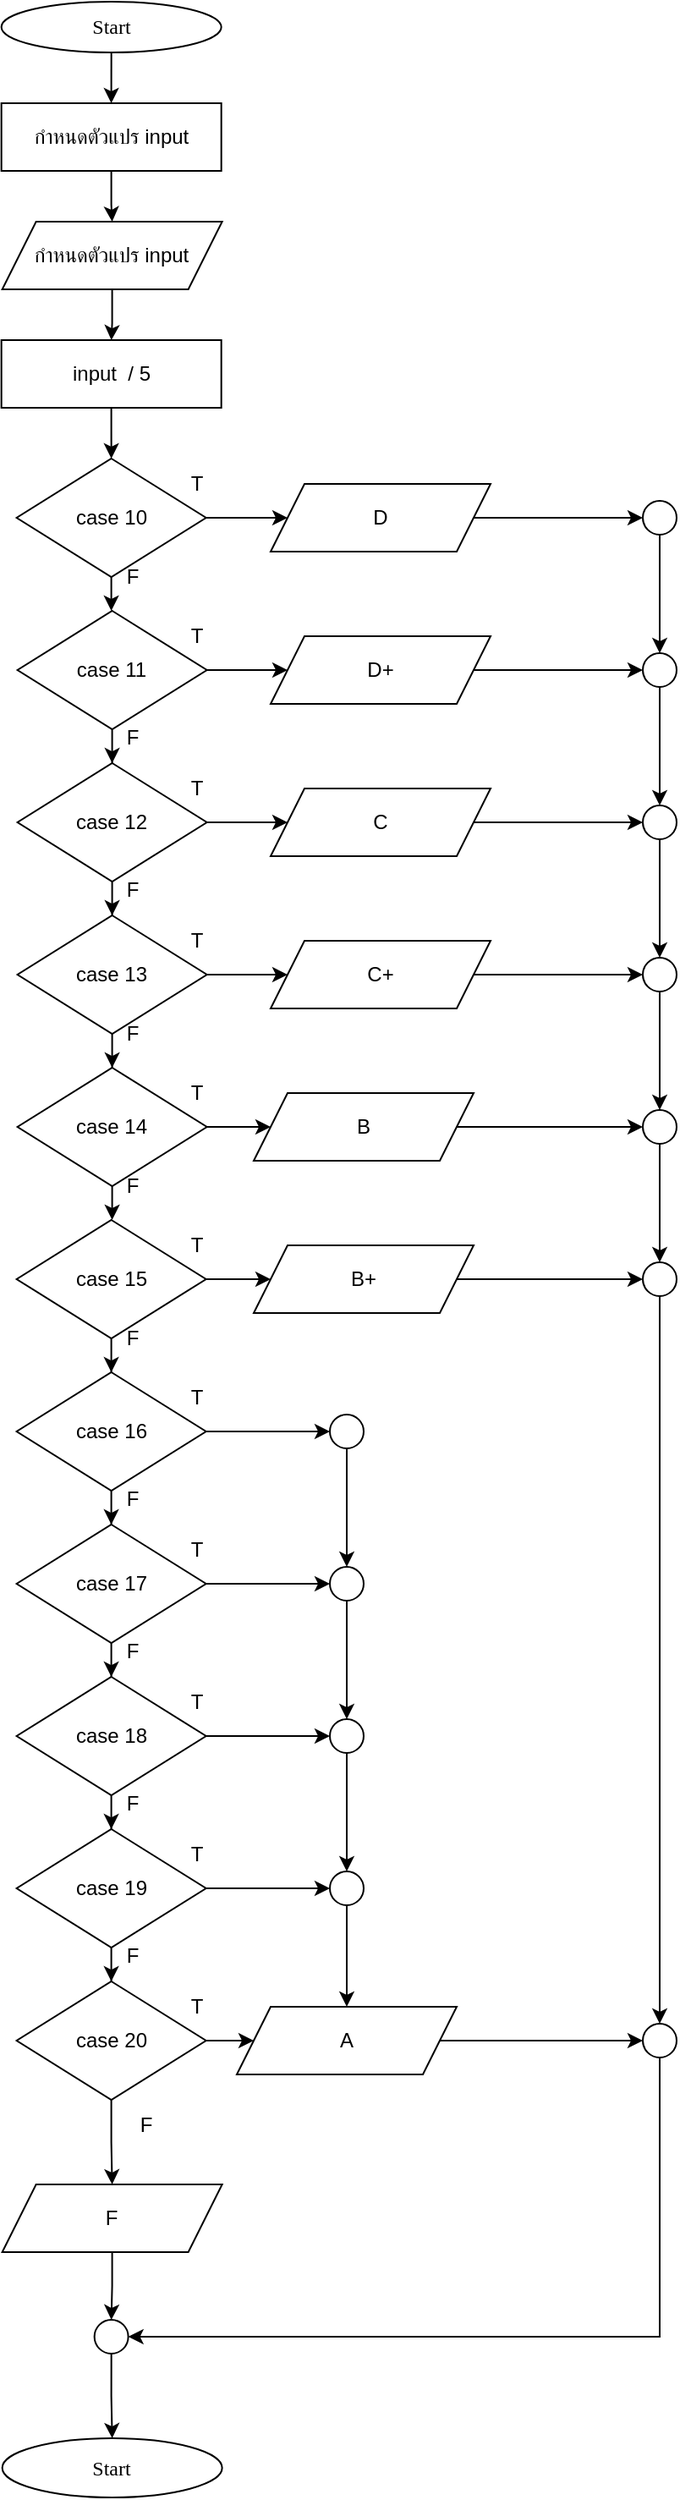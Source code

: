 <mxfile version="24.9.0">
  <diagram name="Page-1" id="mAoXrrSconnVMPicZIrt">
    <mxGraphModel dx="2076" dy="665" grid="1" gridSize="10" guides="1" tooltips="1" connect="1" arrows="1" fold="1" page="1" pageScale="1" pageWidth="850" pageHeight="1100" math="0" shadow="0">
      <root>
        <mxCell id="0" />
        <mxCell id="1" parent="0" />
        <mxCell id="ErTamfAoq97gNtjyZprx-6" value="" style="edgeStyle=orthogonalEdgeStyle;rounded=0;orthogonalLoop=1;jettySize=auto;html=1;" edge="1" parent="1" source="ErTamfAoq97gNtjyZprx-3" target="ErTamfAoq97gNtjyZprx-4">
          <mxGeometry relative="1" as="geometry" />
        </mxCell>
        <mxCell id="ErTamfAoq97gNtjyZprx-3" value="&lt;font data-font-src=&quot;https://fonts.googleapis.com/css?family=Sarabun&quot; face=&quot;Sarabun&quot;&gt;Start&lt;/font&gt;" style="ellipse;whiteSpace=wrap;html=1;" vertex="1" parent="1">
          <mxGeometry x="-619.17" y="50" width="130" height="30" as="geometry" />
        </mxCell>
        <mxCell id="ErTamfAoq97gNtjyZprx-9" value="" style="edgeStyle=orthogonalEdgeStyle;rounded=0;orthogonalLoop=1;jettySize=auto;html=1;" edge="1" parent="1" source="ErTamfAoq97gNtjyZprx-4" target="ErTamfAoq97gNtjyZprx-8">
          <mxGeometry relative="1" as="geometry" />
        </mxCell>
        <mxCell id="ErTamfAoq97gNtjyZprx-4" value="กำหนดตัวแปร input" style="rounded=0;whiteSpace=wrap;html=1;" vertex="1" parent="1">
          <mxGeometry x="-619.17" y="110" width="130" height="40" as="geometry" />
        </mxCell>
        <mxCell id="ErTamfAoq97gNtjyZprx-10" value="" style="edgeStyle=orthogonalEdgeStyle;rounded=0;orthogonalLoop=1;jettySize=auto;html=1;" edge="1" parent="1" source="ErTamfAoq97gNtjyZprx-8">
          <mxGeometry relative="1" as="geometry">
            <mxPoint x="-554.15" y="250.015" as="targetPoint" />
          </mxGeometry>
        </mxCell>
        <mxCell id="ErTamfAoq97gNtjyZprx-8" value="กำหนดตัวแปร input" style="shape=parallelogram;perimeter=parallelogramPerimeter;whiteSpace=wrap;html=1;fixedSize=1;" vertex="1" parent="1">
          <mxGeometry x="-618.67" y="180" width="130" height="40" as="geometry" />
        </mxCell>
        <mxCell id="ErTamfAoq97gNtjyZprx-138" style="edgeStyle=orthogonalEdgeStyle;rounded=0;orthogonalLoop=1;jettySize=auto;html=1;entryX=0.5;entryY=0;entryDx=0;entryDy=0;" edge="1" parent="1" source="ErTamfAoq97gNtjyZprx-13" target="ErTamfAoq97gNtjyZprx-14">
          <mxGeometry relative="1" as="geometry" />
        </mxCell>
        <mxCell id="ErTamfAoq97gNtjyZprx-13" value="input&amp;nbsp; / 5" style="rounded=0;whiteSpace=wrap;html=1;" vertex="1" parent="1">
          <mxGeometry x="-619.17" y="250" width="130" height="40" as="geometry" />
        </mxCell>
        <mxCell id="ErTamfAoq97gNtjyZprx-19" value="" style="edgeStyle=orthogonalEdgeStyle;rounded=0;orthogonalLoop=1;jettySize=auto;html=1;" edge="1" parent="1" source="ErTamfAoq97gNtjyZprx-14" target="ErTamfAoq97gNtjyZprx-18">
          <mxGeometry relative="1" as="geometry" />
        </mxCell>
        <mxCell id="ErTamfAoq97gNtjyZprx-50" value="" style="edgeStyle=orthogonalEdgeStyle;rounded=0;orthogonalLoop=1;jettySize=auto;html=1;" edge="1" parent="1" source="ErTamfAoq97gNtjyZprx-14" target="ErTamfAoq97gNtjyZprx-38">
          <mxGeometry relative="1" as="geometry" />
        </mxCell>
        <mxCell id="ErTamfAoq97gNtjyZprx-14" value="case 10" style="rhombus;whiteSpace=wrap;html=1;" vertex="1" parent="1">
          <mxGeometry x="-610.17" y="320" width="112" height="70" as="geometry" />
        </mxCell>
        <mxCell id="ErTamfAoq97gNtjyZprx-21" value="" style="edgeStyle=orthogonalEdgeStyle;rounded=0;orthogonalLoop=1;jettySize=auto;html=1;" edge="1" parent="1" source="ErTamfAoq97gNtjyZprx-18" target="ErTamfAoq97gNtjyZprx-20">
          <mxGeometry relative="1" as="geometry" />
        </mxCell>
        <mxCell id="ErTamfAoq97gNtjyZprx-51" value="" style="edgeStyle=orthogonalEdgeStyle;rounded=0;orthogonalLoop=1;jettySize=auto;html=1;" edge="1" parent="1" source="ErTamfAoq97gNtjyZprx-18" target="ErTamfAoq97gNtjyZprx-39">
          <mxGeometry relative="1" as="geometry" />
        </mxCell>
        <mxCell id="ErTamfAoq97gNtjyZprx-18" value="case 11" style="rhombus;whiteSpace=wrap;html=1;" vertex="1" parent="1">
          <mxGeometry x="-609.67" y="410" width="112" height="70" as="geometry" />
        </mxCell>
        <mxCell id="ErTamfAoq97gNtjyZprx-23" value="" style="edgeStyle=orthogonalEdgeStyle;rounded=0;orthogonalLoop=1;jettySize=auto;html=1;" edge="1" parent="1" source="ErTamfAoq97gNtjyZprx-20" target="ErTamfAoq97gNtjyZprx-22">
          <mxGeometry relative="1" as="geometry" />
        </mxCell>
        <mxCell id="ErTamfAoq97gNtjyZprx-52" value="" style="edgeStyle=orthogonalEdgeStyle;rounded=0;orthogonalLoop=1;jettySize=auto;html=1;" edge="1" parent="1" source="ErTamfAoq97gNtjyZprx-20" target="ErTamfAoq97gNtjyZprx-45">
          <mxGeometry relative="1" as="geometry" />
        </mxCell>
        <mxCell id="ErTamfAoq97gNtjyZprx-20" value="case 12" style="rhombus;whiteSpace=wrap;html=1;" vertex="1" parent="1">
          <mxGeometry x="-609.67" y="500" width="112" height="70" as="geometry" />
        </mxCell>
        <mxCell id="ErTamfAoq97gNtjyZprx-25" value="" style="edgeStyle=orthogonalEdgeStyle;rounded=0;orthogonalLoop=1;jettySize=auto;html=1;" edge="1" parent="1" source="ErTamfAoq97gNtjyZprx-22" target="ErTamfAoq97gNtjyZprx-24">
          <mxGeometry relative="1" as="geometry" />
        </mxCell>
        <mxCell id="ErTamfAoq97gNtjyZprx-53" value="" style="edgeStyle=orthogonalEdgeStyle;rounded=0;orthogonalLoop=1;jettySize=auto;html=1;" edge="1" parent="1" source="ErTamfAoq97gNtjyZprx-22" target="ErTamfAoq97gNtjyZprx-46">
          <mxGeometry relative="1" as="geometry" />
        </mxCell>
        <mxCell id="ErTamfAoq97gNtjyZprx-22" value="case 13" style="rhombus;whiteSpace=wrap;html=1;" vertex="1" parent="1">
          <mxGeometry x="-609.67" y="590" width="112" height="70" as="geometry" />
        </mxCell>
        <mxCell id="ErTamfAoq97gNtjyZprx-27" value="" style="edgeStyle=orthogonalEdgeStyle;rounded=0;orthogonalLoop=1;jettySize=auto;html=1;" edge="1" parent="1" source="ErTamfAoq97gNtjyZprx-24" target="ErTamfAoq97gNtjyZprx-26">
          <mxGeometry relative="1" as="geometry" />
        </mxCell>
        <mxCell id="ErTamfAoq97gNtjyZprx-54" value="" style="edgeStyle=orthogonalEdgeStyle;rounded=0;orthogonalLoop=1;jettySize=auto;html=1;" edge="1" parent="1" source="ErTamfAoq97gNtjyZprx-24" target="ErTamfAoq97gNtjyZprx-47">
          <mxGeometry relative="1" as="geometry" />
        </mxCell>
        <mxCell id="ErTamfAoq97gNtjyZprx-24" value="case 14" style="rhombus;whiteSpace=wrap;html=1;" vertex="1" parent="1">
          <mxGeometry x="-609.67" y="680" width="112" height="70" as="geometry" />
        </mxCell>
        <mxCell id="ErTamfAoq97gNtjyZprx-29" value="" style="edgeStyle=orthogonalEdgeStyle;rounded=0;orthogonalLoop=1;jettySize=auto;html=1;" edge="1" parent="1" source="ErTamfAoq97gNtjyZprx-26" target="ErTamfAoq97gNtjyZprx-28">
          <mxGeometry relative="1" as="geometry" />
        </mxCell>
        <mxCell id="ErTamfAoq97gNtjyZprx-55" value="" style="edgeStyle=orthogonalEdgeStyle;rounded=0;orthogonalLoop=1;jettySize=auto;html=1;" edge="1" parent="1" source="ErTamfAoq97gNtjyZprx-26" target="ErTamfAoq97gNtjyZprx-48">
          <mxGeometry relative="1" as="geometry" />
        </mxCell>
        <mxCell id="ErTamfAoq97gNtjyZprx-26" value="case 15" style="rhombus;whiteSpace=wrap;html=1;" vertex="1" parent="1">
          <mxGeometry x="-610.17" y="770" width="112" height="70" as="geometry" />
        </mxCell>
        <mxCell id="ErTamfAoq97gNtjyZprx-31" value="" style="edgeStyle=orthogonalEdgeStyle;rounded=0;orthogonalLoop=1;jettySize=auto;html=1;" edge="1" parent="1" source="ErTamfAoq97gNtjyZprx-28" target="ErTamfAoq97gNtjyZprx-30">
          <mxGeometry relative="1" as="geometry" />
        </mxCell>
        <mxCell id="ErTamfAoq97gNtjyZprx-70" value="" style="edgeStyle=orthogonalEdgeStyle;rounded=0;orthogonalLoop=1;jettySize=auto;html=1;" edge="1" parent="1" source="ErTamfAoq97gNtjyZprx-28" target="ErTamfAoq97gNtjyZprx-68">
          <mxGeometry relative="1" as="geometry" />
        </mxCell>
        <mxCell id="ErTamfAoq97gNtjyZprx-28" value="case 16" style="rhombus;whiteSpace=wrap;html=1;" vertex="1" parent="1">
          <mxGeometry x="-610.17" y="860" width="112" height="70" as="geometry" />
        </mxCell>
        <mxCell id="ErTamfAoq97gNtjyZprx-33" value="" style="edgeStyle=orthogonalEdgeStyle;rounded=0;orthogonalLoop=1;jettySize=auto;html=1;" edge="1" parent="1" source="ErTamfAoq97gNtjyZprx-30" target="ErTamfAoq97gNtjyZprx-32">
          <mxGeometry relative="1" as="geometry" />
        </mxCell>
        <mxCell id="ErTamfAoq97gNtjyZprx-67" value="" style="edgeStyle=orthogonalEdgeStyle;rounded=0;orthogonalLoop=1;jettySize=auto;html=1;" edge="1" parent="1" source="ErTamfAoq97gNtjyZprx-30" target="ErTamfAoq97gNtjyZprx-58">
          <mxGeometry relative="1" as="geometry" />
        </mxCell>
        <mxCell id="ErTamfAoq97gNtjyZprx-30" value="case 17" style="rhombus;whiteSpace=wrap;html=1;" vertex="1" parent="1">
          <mxGeometry x="-610.17" y="950" width="112" height="70" as="geometry" />
        </mxCell>
        <mxCell id="ErTamfAoq97gNtjyZprx-35" value="" style="edgeStyle=orthogonalEdgeStyle;rounded=0;orthogonalLoop=1;jettySize=auto;html=1;" edge="1" parent="1" source="ErTamfAoq97gNtjyZprx-32" target="ErTamfAoq97gNtjyZprx-34">
          <mxGeometry relative="1" as="geometry" />
        </mxCell>
        <mxCell id="ErTamfAoq97gNtjyZprx-66" value="" style="edgeStyle=orthogonalEdgeStyle;rounded=0;orthogonalLoop=1;jettySize=auto;html=1;" edge="1" parent="1" source="ErTamfAoq97gNtjyZprx-32" target="ErTamfAoq97gNtjyZprx-59">
          <mxGeometry relative="1" as="geometry" />
        </mxCell>
        <mxCell id="ErTamfAoq97gNtjyZprx-32" value="case 18" style="rhombus;whiteSpace=wrap;html=1;" vertex="1" parent="1">
          <mxGeometry x="-610.17" y="1040" width="112" height="70" as="geometry" />
        </mxCell>
        <mxCell id="ErTamfAoq97gNtjyZprx-37" value="" style="edgeStyle=orthogonalEdgeStyle;rounded=0;orthogonalLoop=1;jettySize=auto;html=1;" edge="1" parent="1" source="ErTamfAoq97gNtjyZprx-34" target="ErTamfAoq97gNtjyZprx-36">
          <mxGeometry relative="1" as="geometry" />
        </mxCell>
        <mxCell id="ErTamfAoq97gNtjyZprx-65" value="" style="edgeStyle=orthogonalEdgeStyle;rounded=0;orthogonalLoop=1;jettySize=auto;html=1;" edge="1" parent="1" source="ErTamfAoq97gNtjyZprx-34" target="ErTamfAoq97gNtjyZprx-61">
          <mxGeometry relative="1" as="geometry" />
        </mxCell>
        <mxCell id="ErTamfAoq97gNtjyZprx-34" value="case 19" style="rhombus;whiteSpace=wrap;html=1;" vertex="1" parent="1">
          <mxGeometry x="-610.17" y="1130" width="112" height="70" as="geometry" />
        </mxCell>
        <mxCell id="ErTamfAoq97gNtjyZprx-64" value="" style="edgeStyle=orthogonalEdgeStyle;rounded=0;orthogonalLoop=1;jettySize=auto;html=1;" edge="1" parent="1" source="ErTamfAoq97gNtjyZprx-36" target="ErTamfAoq97gNtjyZprx-56">
          <mxGeometry relative="1" as="geometry" />
        </mxCell>
        <mxCell id="ErTamfAoq97gNtjyZprx-127" value="" style="edgeStyle=orthogonalEdgeStyle;rounded=0;orthogonalLoop=1;jettySize=auto;html=1;" edge="1" parent="1" source="ErTamfAoq97gNtjyZprx-36" target="ErTamfAoq97gNtjyZprx-44">
          <mxGeometry relative="1" as="geometry" />
        </mxCell>
        <mxCell id="ErTamfAoq97gNtjyZprx-36" value="case 20" style="rhombus;whiteSpace=wrap;html=1;" vertex="1" parent="1">
          <mxGeometry x="-610.17" y="1220" width="112" height="70" as="geometry" />
        </mxCell>
        <mxCell id="ErTamfAoq97gNtjyZprx-84" value="" style="edgeStyle=orthogonalEdgeStyle;rounded=0;orthogonalLoop=1;jettySize=auto;html=1;" edge="1" parent="1" source="ErTamfAoq97gNtjyZprx-38" target="ErTamfAoq97gNtjyZprx-82">
          <mxGeometry relative="1" as="geometry" />
        </mxCell>
        <mxCell id="ErTamfAoq97gNtjyZprx-38" value="D" style="shape=parallelogram;perimeter=parallelogramPerimeter;whiteSpace=wrap;html=1;fixedSize=1;" vertex="1" parent="1">
          <mxGeometry x="-460.0" y="335" width="130" height="40" as="geometry" />
        </mxCell>
        <mxCell id="ErTamfAoq97gNtjyZprx-87" value="" style="edgeStyle=orthogonalEdgeStyle;rounded=0;orthogonalLoop=1;jettySize=auto;html=1;" edge="1" parent="1" source="ErTamfAoq97gNtjyZprx-39" target="ErTamfAoq97gNtjyZprx-85">
          <mxGeometry relative="1" as="geometry" />
        </mxCell>
        <mxCell id="ErTamfAoq97gNtjyZprx-39" value="D+" style="shape=parallelogram;perimeter=parallelogramPerimeter;whiteSpace=wrap;html=1;fixedSize=1;" vertex="1" parent="1">
          <mxGeometry x="-460.0" y="425" width="130" height="40" as="geometry" />
        </mxCell>
        <mxCell id="ErTamfAoq97gNtjyZprx-129" value="" style="edgeStyle=orthogonalEdgeStyle;rounded=0;orthogonalLoop=1;jettySize=auto;html=1;" edge="1" parent="1" source="ErTamfAoq97gNtjyZprx-44" target="ErTamfAoq97gNtjyZprx-72">
          <mxGeometry relative="1" as="geometry" />
        </mxCell>
        <mxCell id="ErTamfAoq97gNtjyZprx-44" value="F" style="shape=parallelogram;perimeter=parallelogramPerimeter;whiteSpace=wrap;html=1;fixedSize=1;" vertex="1" parent="1">
          <mxGeometry x="-618.67" y="1340" width="130" height="40" as="geometry" />
        </mxCell>
        <mxCell id="ErTamfAoq97gNtjyZprx-90" value="" style="edgeStyle=orthogonalEdgeStyle;rounded=0;orthogonalLoop=1;jettySize=auto;html=1;" edge="1" parent="1" source="ErTamfAoq97gNtjyZprx-45" target="ErTamfAoq97gNtjyZprx-89">
          <mxGeometry relative="1" as="geometry" />
        </mxCell>
        <mxCell id="ErTamfAoq97gNtjyZprx-45" value="C" style="shape=parallelogram;perimeter=parallelogramPerimeter;whiteSpace=wrap;html=1;fixedSize=1;" vertex="1" parent="1">
          <mxGeometry x="-460.0" y="515" width="130" height="40" as="geometry" />
        </mxCell>
        <mxCell id="ErTamfAoq97gNtjyZprx-93" value="" style="edgeStyle=orthogonalEdgeStyle;rounded=0;orthogonalLoop=1;jettySize=auto;html=1;" edge="1" parent="1" source="ErTamfAoq97gNtjyZprx-46" target="ErTamfAoq97gNtjyZprx-92">
          <mxGeometry relative="1" as="geometry" />
        </mxCell>
        <mxCell id="ErTamfAoq97gNtjyZprx-46" value="C+" style="shape=parallelogram;perimeter=parallelogramPerimeter;whiteSpace=wrap;html=1;fixedSize=1;" vertex="1" parent="1">
          <mxGeometry x="-460.0" y="605" width="130" height="40" as="geometry" />
        </mxCell>
        <mxCell id="ErTamfAoq97gNtjyZprx-96" value="" style="edgeStyle=orthogonalEdgeStyle;rounded=0;orthogonalLoop=1;jettySize=auto;html=1;" edge="1" parent="1" source="ErTamfAoq97gNtjyZprx-47" target="ErTamfAoq97gNtjyZprx-95">
          <mxGeometry relative="1" as="geometry" />
        </mxCell>
        <mxCell id="ErTamfAoq97gNtjyZprx-47" value="B" style="shape=parallelogram;perimeter=parallelogramPerimeter;whiteSpace=wrap;html=1;fixedSize=1;" vertex="1" parent="1">
          <mxGeometry x="-470.0" y="695" width="130" height="40" as="geometry" />
        </mxCell>
        <mxCell id="ErTamfAoq97gNtjyZprx-100" value="" style="edgeStyle=orthogonalEdgeStyle;rounded=0;orthogonalLoop=1;jettySize=auto;html=1;" edge="1" parent="1" source="ErTamfAoq97gNtjyZprx-48" target="ErTamfAoq97gNtjyZprx-98">
          <mxGeometry relative="1" as="geometry" />
        </mxCell>
        <mxCell id="ErTamfAoq97gNtjyZprx-48" value="B+" style="shape=parallelogram;perimeter=parallelogramPerimeter;whiteSpace=wrap;html=1;fixedSize=1;" vertex="1" parent="1">
          <mxGeometry x="-470.0" y="785" width="130" height="40" as="geometry" />
        </mxCell>
        <mxCell id="ErTamfAoq97gNtjyZprx-135" style="edgeStyle=orthogonalEdgeStyle;rounded=0;orthogonalLoop=1;jettySize=auto;html=1;entryX=0;entryY=0.5;entryDx=0;entryDy=0;" edge="1" parent="1" source="ErTamfAoq97gNtjyZprx-56" target="ErTamfAoq97gNtjyZprx-132">
          <mxGeometry relative="1" as="geometry" />
        </mxCell>
        <mxCell id="ErTamfAoq97gNtjyZprx-56" value="A" style="shape=parallelogram;perimeter=parallelogramPerimeter;whiteSpace=wrap;html=1;fixedSize=1;" vertex="1" parent="1">
          <mxGeometry x="-480.0" y="1235" width="130" height="40" as="geometry" />
        </mxCell>
        <mxCell id="ErTamfAoq97gNtjyZprx-60" value="" style="edgeStyle=orthogonalEdgeStyle;rounded=0;orthogonalLoop=1;jettySize=auto;html=1;" edge="1" parent="1" source="ErTamfAoq97gNtjyZprx-58" target="ErTamfAoq97gNtjyZprx-59">
          <mxGeometry relative="1" as="geometry" />
        </mxCell>
        <mxCell id="ErTamfAoq97gNtjyZprx-58" value="" style="ellipse;whiteSpace=wrap;html=1;aspect=fixed;" vertex="1" parent="1">
          <mxGeometry x="-425" y="975" width="20" height="20" as="geometry" />
        </mxCell>
        <mxCell id="ErTamfAoq97gNtjyZprx-62" value="" style="edgeStyle=orthogonalEdgeStyle;rounded=0;orthogonalLoop=1;jettySize=auto;html=1;" edge="1" parent="1" source="ErTamfAoq97gNtjyZprx-59" target="ErTamfAoq97gNtjyZprx-61">
          <mxGeometry relative="1" as="geometry" />
        </mxCell>
        <mxCell id="ErTamfAoq97gNtjyZprx-59" value="" style="ellipse;whiteSpace=wrap;html=1;aspect=fixed;" vertex="1" parent="1">
          <mxGeometry x="-425" y="1065" width="20" height="20" as="geometry" />
        </mxCell>
        <mxCell id="ErTamfAoq97gNtjyZprx-63" value="" style="edgeStyle=orthogonalEdgeStyle;rounded=0;orthogonalLoop=1;jettySize=auto;html=1;" edge="1" parent="1" source="ErTamfAoq97gNtjyZprx-61" target="ErTamfAoq97gNtjyZprx-56">
          <mxGeometry relative="1" as="geometry" />
        </mxCell>
        <mxCell id="ErTamfAoq97gNtjyZprx-61" value="" style="ellipse;whiteSpace=wrap;html=1;aspect=fixed;" vertex="1" parent="1">
          <mxGeometry x="-425" y="1155" width="20" height="20" as="geometry" />
        </mxCell>
        <mxCell id="ErTamfAoq97gNtjyZprx-69" style="edgeStyle=orthogonalEdgeStyle;rounded=0;orthogonalLoop=1;jettySize=auto;html=1;entryX=0.5;entryY=0;entryDx=0;entryDy=0;" edge="1" parent="1" source="ErTamfAoq97gNtjyZprx-68" target="ErTamfAoq97gNtjyZprx-58">
          <mxGeometry relative="1" as="geometry" />
        </mxCell>
        <mxCell id="ErTamfAoq97gNtjyZprx-68" value="" style="ellipse;whiteSpace=wrap;html=1;aspect=fixed;" vertex="1" parent="1">
          <mxGeometry x="-425" y="885" width="20" height="20" as="geometry" />
        </mxCell>
        <mxCell id="ErTamfAoq97gNtjyZprx-71" value="&lt;font data-font-src=&quot;https://fonts.googleapis.com/css?family=Sarabun&quot; face=&quot;Sarabun&quot;&gt;Start&lt;/font&gt;" style="ellipse;whiteSpace=wrap;html=1;" vertex="1" parent="1">
          <mxGeometry x="-618.67" y="1490" width="130" height="35" as="geometry" />
        </mxCell>
        <mxCell id="ErTamfAoq97gNtjyZprx-74" value="" style="edgeStyle=orthogonalEdgeStyle;rounded=0;orthogonalLoop=1;jettySize=auto;html=1;" edge="1" parent="1" source="ErTamfAoq97gNtjyZprx-72" target="ErTamfAoq97gNtjyZprx-71">
          <mxGeometry relative="1" as="geometry" />
        </mxCell>
        <mxCell id="ErTamfAoq97gNtjyZprx-72" value="" style="ellipse;whiteSpace=wrap;html=1;aspect=fixed;" vertex="1" parent="1">
          <mxGeometry x="-564.17" y="1420" width="20" height="20" as="geometry" />
        </mxCell>
        <mxCell id="ErTamfAoq97gNtjyZprx-88" value="" style="edgeStyle=orthogonalEdgeStyle;rounded=0;orthogonalLoop=1;jettySize=auto;html=1;" edge="1" parent="1" source="ErTamfAoq97gNtjyZprx-82" target="ErTamfAoq97gNtjyZprx-85">
          <mxGeometry relative="1" as="geometry" />
        </mxCell>
        <mxCell id="ErTamfAoq97gNtjyZprx-82" value="" style="ellipse;whiteSpace=wrap;html=1;aspect=fixed;" vertex="1" parent="1">
          <mxGeometry x="-240" y="345" width="20" height="20" as="geometry" />
        </mxCell>
        <mxCell id="ErTamfAoq97gNtjyZprx-91" value="" style="edgeStyle=orthogonalEdgeStyle;rounded=0;orthogonalLoop=1;jettySize=auto;html=1;" edge="1" parent="1" source="ErTamfAoq97gNtjyZprx-85" target="ErTamfAoq97gNtjyZprx-89">
          <mxGeometry relative="1" as="geometry" />
        </mxCell>
        <mxCell id="ErTamfAoq97gNtjyZprx-85" value="" style="ellipse;whiteSpace=wrap;html=1;aspect=fixed;" vertex="1" parent="1">
          <mxGeometry x="-240" y="435" width="20" height="20" as="geometry" />
        </mxCell>
        <mxCell id="ErTamfAoq97gNtjyZprx-94" value="" style="edgeStyle=orthogonalEdgeStyle;rounded=0;orthogonalLoop=1;jettySize=auto;html=1;" edge="1" parent="1" source="ErTamfAoq97gNtjyZprx-89" target="ErTamfAoq97gNtjyZprx-92">
          <mxGeometry relative="1" as="geometry" />
        </mxCell>
        <mxCell id="ErTamfAoq97gNtjyZprx-89" value="" style="ellipse;whiteSpace=wrap;html=1;aspect=fixed;" vertex="1" parent="1">
          <mxGeometry x="-240" y="525" width="20" height="20" as="geometry" />
        </mxCell>
        <mxCell id="ErTamfAoq97gNtjyZprx-97" value="" style="edgeStyle=orthogonalEdgeStyle;rounded=0;orthogonalLoop=1;jettySize=auto;html=1;" edge="1" parent="1" source="ErTamfAoq97gNtjyZprx-92" target="ErTamfAoq97gNtjyZprx-95">
          <mxGeometry relative="1" as="geometry" />
        </mxCell>
        <mxCell id="ErTamfAoq97gNtjyZprx-92" value="" style="ellipse;whiteSpace=wrap;html=1;aspect=fixed;" vertex="1" parent="1">
          <mxGeometry x="-240" y="615" width="20" height="20" as="geometry" />
        </mxCell>
        <mxCell id="ErTamfAoq97gNtjyZprx-99" value="" style="edgeStyle=orthogonalEdgeStyle;rounded=0;orthogonalLoop=1;jettySize=auto;html=1;" edge="1" parent="1" source="ErTamfAoq97gNtjyZprx-95" target="ErTamfAoq97gNtjyZprx-98">
          <mxGeometry relative="1" as="geometry" />
        </mxCell>
        <mxCell id="ErTamfAoq97gNtjyZprx-95" value="" style="ellipse;whiteSpace=wrap;html=1;aspect=fixed;" vertex="1" parent="1">
          <mxGeometry x="-240" y="705" width="20" height="20" as="geometry" />
        </mxCell>
        <mxCell id="ErTamfAoq97gNtjyZprx-134" style="edgeStyle=orthogonalEdgeStyle;rounded=0;orthogonalLoop=1;jettySize=auto;html=1;entryX=0.5;entryY=0;entryDx=0;entryDy=0;" edge="1" parent="1" source="ErTamfAoq97gNtjyZprx-98" target="ErTamfAoq97gNtjyZprx-132">
          <mxGeometry relative="1" as="geometry" />
        </mxCell>
        <mxCell id="ErTamfAoq97gNtjyZprx-98" value="" style="ellipse;whiteSpace=wrap;html=1;aspect=fixed;" vertex="1" parent="1">
          <mxGeometry x="-240" y="795" width="20" height="20" as="geometry" />
        </mxCell>
        <mxCell id="ErTamfAoq97gNtjyZprx-104" value="T" style="text;html=1;align=center;verticalAlign=middle;resizable=0;points=[];autosize=1;strokeColor=none;fillColor=none;" vertex="1" parent="1">
          <mxGeometry x="-518.67" y="320" width="30" height="30" as="geometry" />
        </mxCell>
        <mxCell id="ErTamfAoq97gNtjyZprx-105" value="T" style="text;html=1;align=center;verticalAlign=middle;resizable=0;points=[];autosize=1;strokeColor=none;fillColor=none;" vertex="1" parent="1">
          <mxGeometry x="-518.67" y="410" width="30" height="30" as="geometry" />
        </mxCell>
        <mxCell id="ErTamfAoq97gNtjyZprx-106" value="T" style="text;html=1;align=center;verticalAlign=middle;resizable=0;points=[];autosize=1;strokeColor=none;fillColor=none;" vertex="1" parent="1">
          <mxGeometry x="-518.67" y="500" width="30" height="30" as="geometry" />
        </mxCell>
        <mxCell id="ErTamfAoq97gNtjyZprx-107" value="T" style="text;html=1;align=center;verticalAlign=middle;resizable=0;points=[];autosize=1;strokeColor=none;fillColor=none;" vertex="1" parent="1">
          <mxGeometry x="-518.67" y="590" width="30" height="30" as="geometry" />
        </mxCell>
        <mxCell id="ErTamfAoq97gNtjyZprx-108" value="T" style="text;html=1;align=center;verticalAlign=middle;resizable=0;points=[];autosize=1;strokeColor=none;fillColor=none;" vertex="1" parent="1">
          <mxGeometry x="-518.67" y="680" width="30" height="30" as="geometry" />
        </mxCell>
        <mxCell id="ErTamfAoq97gNtjyZprx-109" value="T" style="text;html=1;align=center;verticalAlign=middle;resizable=0;points=[];autosize=1;strokeColor=none;fillColor=none;" vertex="1" parent="1">
          <mxGeometry x="-518.67" y="770" width="30" height="30" as="geometry" />
        </mxCell>
        <mxCell id="ErTamfAoq97gNtjyZprx-110" value="T" style="text;html=1;align=center;verticalAlign=middle;resizable=0;points=[];autosize=1;strokeColor=none;fillColor=none;" vertex="1" parent="1">
          <mxGeometry x="-518.67" y="860" width="30" height="30" as="geometry" />
        </mxCell>
        <mxCell id="ErTamfAoq97gNtjyZprx-111" value="T" style="text;html=1;align=center;verticalAlign=middle;resizable=0;points=[];autosize=1;strokeColor=none;fillColor=none;" vertex="1" parent="1">
          <mxGeometry x="-518.67" y="950" width="30" height="30" as="geometry" />
        </mxCell>
        <mxCell id="ErTamfAoq97gNtjyZprx-112" value="T" style="text;html=1;align=center;verticalAlign=middle;resizable=0;points=[];autosize=1;strokeColor=none;fillColor=none;" vertex="1" parent="1">
          <mxGeometry x="-518.67" y="1040" width="30" height="30" as="geometry" />
        </mxCell>
        <mxCell id="ErTamfAoq97gNtjyZprx-113" value="T" style="text;html=1;align=center;verticalAlign=middle;resizable=0;points=[];autosize=1;strokeColor=none;fillColor=none;" vertex="1" parent="1">
          <mxGeometry x="-518.67" y="1130" width="30" height="30" as="geometry" />
        </mxCell>
        <mxCell id="ErTamfAoq97gNtjyZprx-114" value="T" style="text;html=1;align=center;verticalAlign=middle;resizable=0;points=[];autosize=1;strokeColor=none;fillColor=none;" vertex="1" parent="1">
          <mxGeometry x="-519.17" y="1220" width="30" height="30" as="geometry" />
        </mxCell>
        <mxCell id="ErTamfAoq97gNtjyZprx-116" value="F" style="text;html=1;align=center;verticalAlign=middle;resizable=0;points=[];autosize=1;strokeColor=none;fillColor=none;" vertex="1" parent="1">
          <mxGeometry x="-557.17" y="375" width="30" height="30" as="geometry" />
        </mxCell>
        <mxCell id="ErTamfAoq97gNtjyZprx-117" value="F" style="text;html=1;align=center;verticalAlign=middle;resizable=0;points=[];autosize=1;strokeColor=none;fillColor=none;" vertex="1" parent="1">
          <mxGeometry x="-557.17" y="470" width="30" height="30" as="geometry" />
        </mxCell>
        <mxCell id="ErTamfAoq97gNtjyZprx-118" value="F" style="text;html=1;align=center;verticalAlign=middle;resizable=0;points=[];autosize=1;strokeColor=none;fillColor=none;" vertex="1" parent="1">
          <mxGeometry x="-557.17" y="560" width="30" height="30" as="geometry" />
        </mxCell>
        <mxCell id="ErTamfAoq97gNtjyZprx-119" value="F" style="text;html=1;align=center;verticalAlign=middle;resizable=0;points=[];autosize=1;strokeColor=none;fillColor=none;" vertex="1" parent="1">
          <mxGeometry x="-557.17" y="645" width="30" height="30" as="geometry" />
        </mxCell>
        <mxCell id="ErTamfAoq97gNtjyZprx-120" value="F" style="text;html=1;align=center;verticalAlign=middle;resizable=0;points=[];autosize=1;strokeColor=none;fillColor=none;" vertex="1" parent="1">
          <mxGeometry x="-557.17" y="735" width="30" height="30" as="geometry" />
        </mxCell>
        <mxCell id="ErTamfAoq97gNtjyZprx-121" value="F" style="text;html=1;align=center;verticalAlign=middle;resizable=0;points=[];autosize=1;strokeColor=none;fillColor=none;" vertex="1" parent="1">
          <mxGeometry x="-557.17" y="825" width="30" height="30" as="geometry" />
        </mxCell>
        <mxCell id="ErTamfAoq97gNtjyZprx-122" value="F" style="text;html=1;align=center;verticalAlign=middle;resizable=0;points=[];autosize=1;strokeColor=none;fillColor=none;" vertex="1" parent="1">
          <mxGeometry x="-557.17" y="920" width="30" height="30" as="geometry" />
        </mxCell>
        <mxCell id="ErTamfAoq97gNtjyZprx-123" value="F" style="text;html=1;align=center;verticalAlign=middle;resizable=0;points=[];autosize=1;strokeColor=none;fillColor=none;" vertex="1" parent="1">
          <mxGeometry x="-557.17" y="1010" width="30" height="30" as="geometry" />
        </mxCell>
        <mxCell id="ErTamfAoq97gNtjyZprx-124" value="F" style="text;html=1;align=center;verticalAlign=middle;resizable=0;points=[];autosize=1;strokeColor=none;fillColor=none;" vertex="1" parent="1">
          <mxGeometry x="-557.17" y="1100" width="30" height="30" as="geometry" />
        </mxCell>
        <mxCell id="ErTamfAoq97gNtjyZprx-125" value="F" style="text;html=1;align=center;verticalAlign=middle;resizable=0;points=[];autosize=1;strokeColor=none;fillColor=none;" vertex="1" parent="1">
          <mxGeometry x="-557.17" y="1190" width="30" height="30" as="geometry" />
        </mxCell>
        <mxCell id="ErTamfAoq97gNtjyZprx-128" value="F" style="text;html=1;align=center;verticalAlign=middle;resizable=0;points=[];autosize=1;strokeColor=none;fillColor=none;" vertex="1" parent="1">
          <mxGeometry x="-549.17" y="1290" width="30" height="30" as="geometry" />
        </mxCell>
        <mxCell id="ErTamfAoq97gNtjyZprx-136" style="edgeStyle=orthogonalEdgeStyle;rounded=0;orthogonalLoop=1;jettySize=auto;html=1;entryX=1;entryY=0.5;entryDx=0;entryDy=0;" edge="1" parent="1" source="ErTamfAoq97gNtjyZprx-132" target="ErTamfAoq97gNtjyZprx-72">
          <mxGeometry relative="1" as="geometry">
            <Array as="points">
              <mxPoint x="-230" y="1430" />
            </Array>
          </mxGeometry>
        </mxCell>
        <mxCell id="ErTamfAoq97gNtjyZprx-132" value="" style="ellipse;whiteSpace=wrap;html=1;aspect=fixed;" vertex="1" parent="1">
          <mxGeometry x="-240" y="1245" width="20" height="20" as="geometry" />
        </mxCell>
      </root>
    </mxGraphModel>
  </diagram>
</mxfile>
